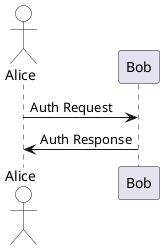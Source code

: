 @startuml
actor Alice #white
participant Bob
Alice->Bob: Auth Request
Bob->Alice: Auth Response
@enduml
